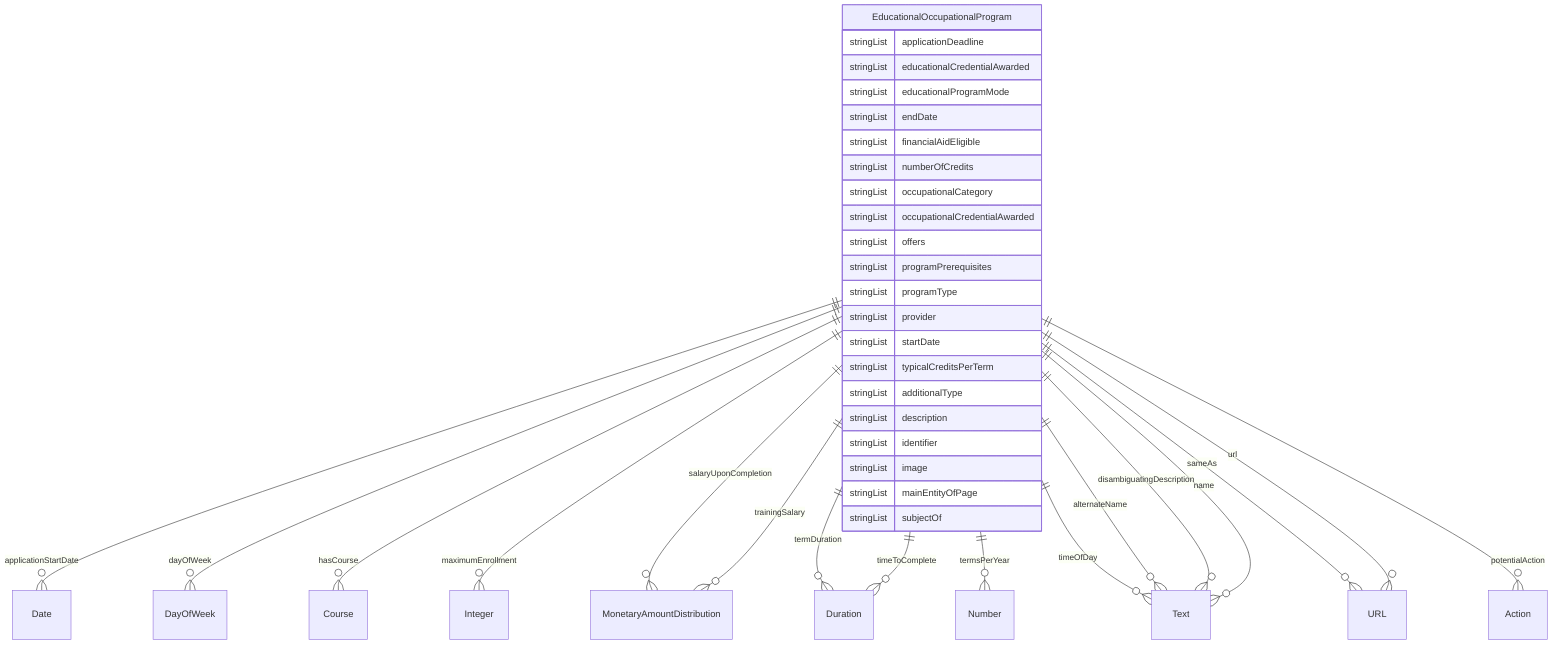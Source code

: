 erDiagram
EducationalOccupationalProgram {
    stringList applicationDeadline  
    stringList educationalCredentialAwarded  
    stringList educationalProgramMode  
    stringList endDate  
    stringList financialAidEligible  
    stringList numberOfCredits  
    stringList occupationalCategory  
    stringList occupationalCredentialAwarded  
    stringList offers  
    stringList programPrerequisites  
    stringList programType  
    stringList provider  
    stringList startDate  
    stringList typicalCreditsPerTerm  
    stringList additionalType  
    stringList description  
    stringList identifier  
    stringList image  
    stringList mainEntityOfPage  
    stringList subjectOf  
}

EducationalOccupationalProgram ||--}o Date : "applicationStartDate"
EducationalOccupationalProgram ||--}o DayOfWeek : "dayOfWeek"
EducationalOccupationalProgram ||--}o Course : "hasCourse"
EducationalOccupationalProgram ||--}o Integer : "maximumEnrollment"
EducationalOccupationalProgram ||--}o MonetaryAmountDistribution : "salaryUponCompletion"
EducationalOccupationalProgram ||--}o Duration : "termDuration"
EducationalOccupationalProgram ||--}o Number : "termsPerYear"
EducationalOccupationalProgram ||--}o Text : "timeOfDay"
EducationalOccupationalProgram ||--}o Duration : "timeToComplete"
EducationalOccupationalProgram ||--}o MonetaryAmountDistribution : "trainingSalary"
EducationalOccupationalProgram ||--}o Text : "alternateName"
EducationalOccupationalProgram ||--}o Text : "disambiguatingDescription"
EducationalOccupationalProgram ||--}o Text : "name"
EducationalOccupationalProgram ||--}o URL : "sameAs"
EducationalOccupationalProgram ||--}o Action : "potentialAction"
EducationalOccupationalProgram ||--}o URL : "url"